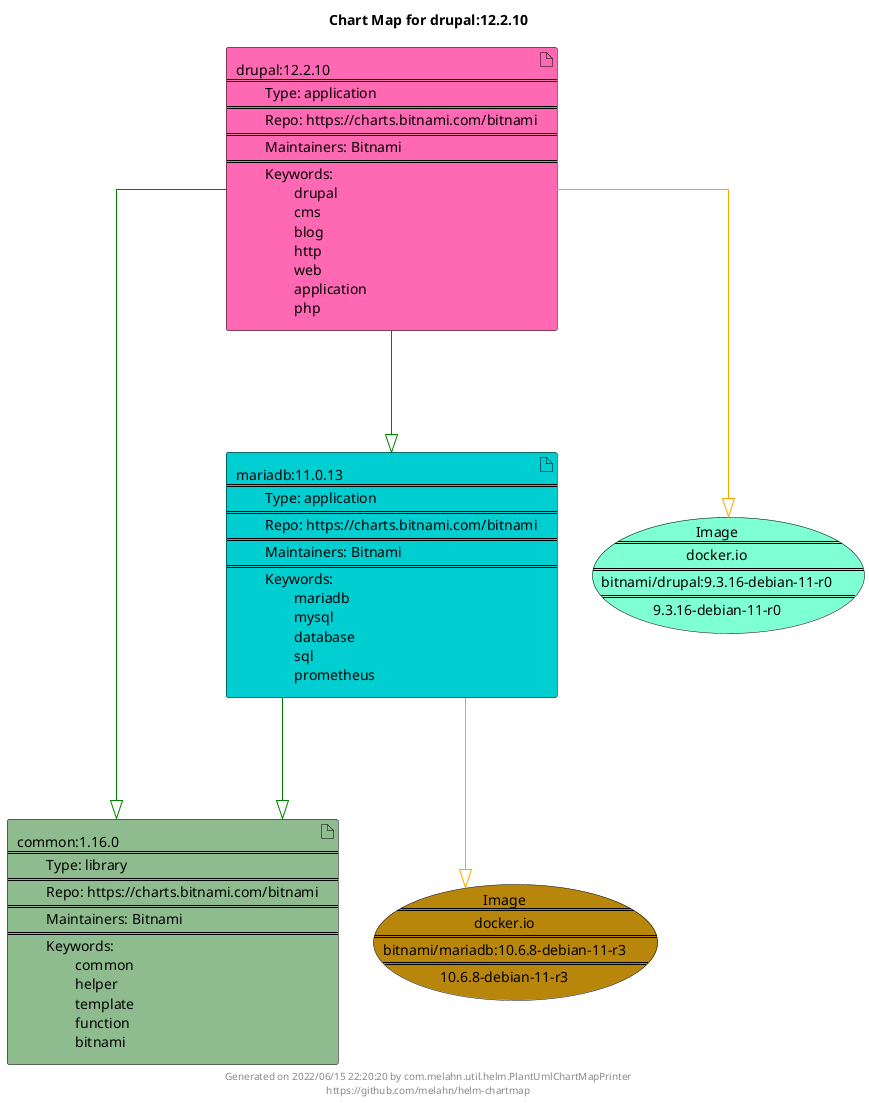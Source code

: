 @startuml
skinparam linetype ortho
skinparam backgroundColor white
skinparam usecaseBorderColor black
skinparam usecaseArrowColor LightSlateGray
skinparam artifactBorderColor black
skinparam artifactArrowColor LightSlateGray

title Chart Map for drupal:12.2.10

'There are 3 referenced Helm Charts
artifact "common:1.16.0\n====\n\tType: library\n====\n\tRepo: https://charts.bitnami.com/bitnami\n====\n\tMaintainers: Bitnami\n====\n\tKeywords: \n\t\tcommon\n\t\thelper\n\t\ttemplate\n\t\tfunction\n\t\tbitnami" as common_1_16_0 #DarkSeaGreen
artifact "mariadb:11.0.13\n====\n\tType: application\n====\n\tRepo: https://charts.bitnami.com/bitnami\n====\n\tMaintainers: Bitnami\n====\n\tKeywords: \n\t\tmariadb\n\t\tmysql\n\t\tdatabase\n\t\tsql\n\t\tprometheus" as mariadb_11_0_13 #DarkTurquoise
artifact "drupal:12.2.10\n====\n\tType: application\n====\n\tRepo: https://charts.bitnami.com/bitnami\n====\n\tMaintainers: Bitnami\n====\n\tKeywords: \n\t\tdrupal\n\t\tcms\n\t\tblog\n\t\thttp\n\t\tweb\n\t\tapplication\n\t\tphp" as drupal_12_2_10 #HotPink

'There are 2 referenced Docker Images
usecase "Image\n====\ndocker.io\n====\nbitnami/mariadb:10.6.8-debian-11-r3\n====\n10.6.8-debian-11-r3" as docker_io_bitnami_mariadb_10_6_8_debian_11_r3 #DarkGoldenRod
usecase "Image\n====\ndocker.io\n====\nbitnami/drupal:9.3.16-debian-11-r0\n====\n9.3.16-debian-11-r0" as docker_io_bitnami_drupal_9_3_16_debian_11_r0 #Aquamarine

'Chart Dependencies
drupal_12_2_10--[#green]-|>common_1_16_0
drupal_12_2_10--[#green]-|>mariadb_11_0_13
mariadb_11_0_13--[#green]-|>common_1_16_0
mariadb_11_0_13--[#orange]-|>docker_io_bitnami_mariadb_10_6_8_debian_11_r3
drupal_12_2_10--[#orange]-|>docker_io_bitnami_drupal_9_3_16_debian_11_r0

center footer Generated on 2022/06/15 22:20:20 by com.melahn.util.helm.PlantUmlChartMapPrinter\nhttps://github.com/melahn/helm-chartmap
@enduml
